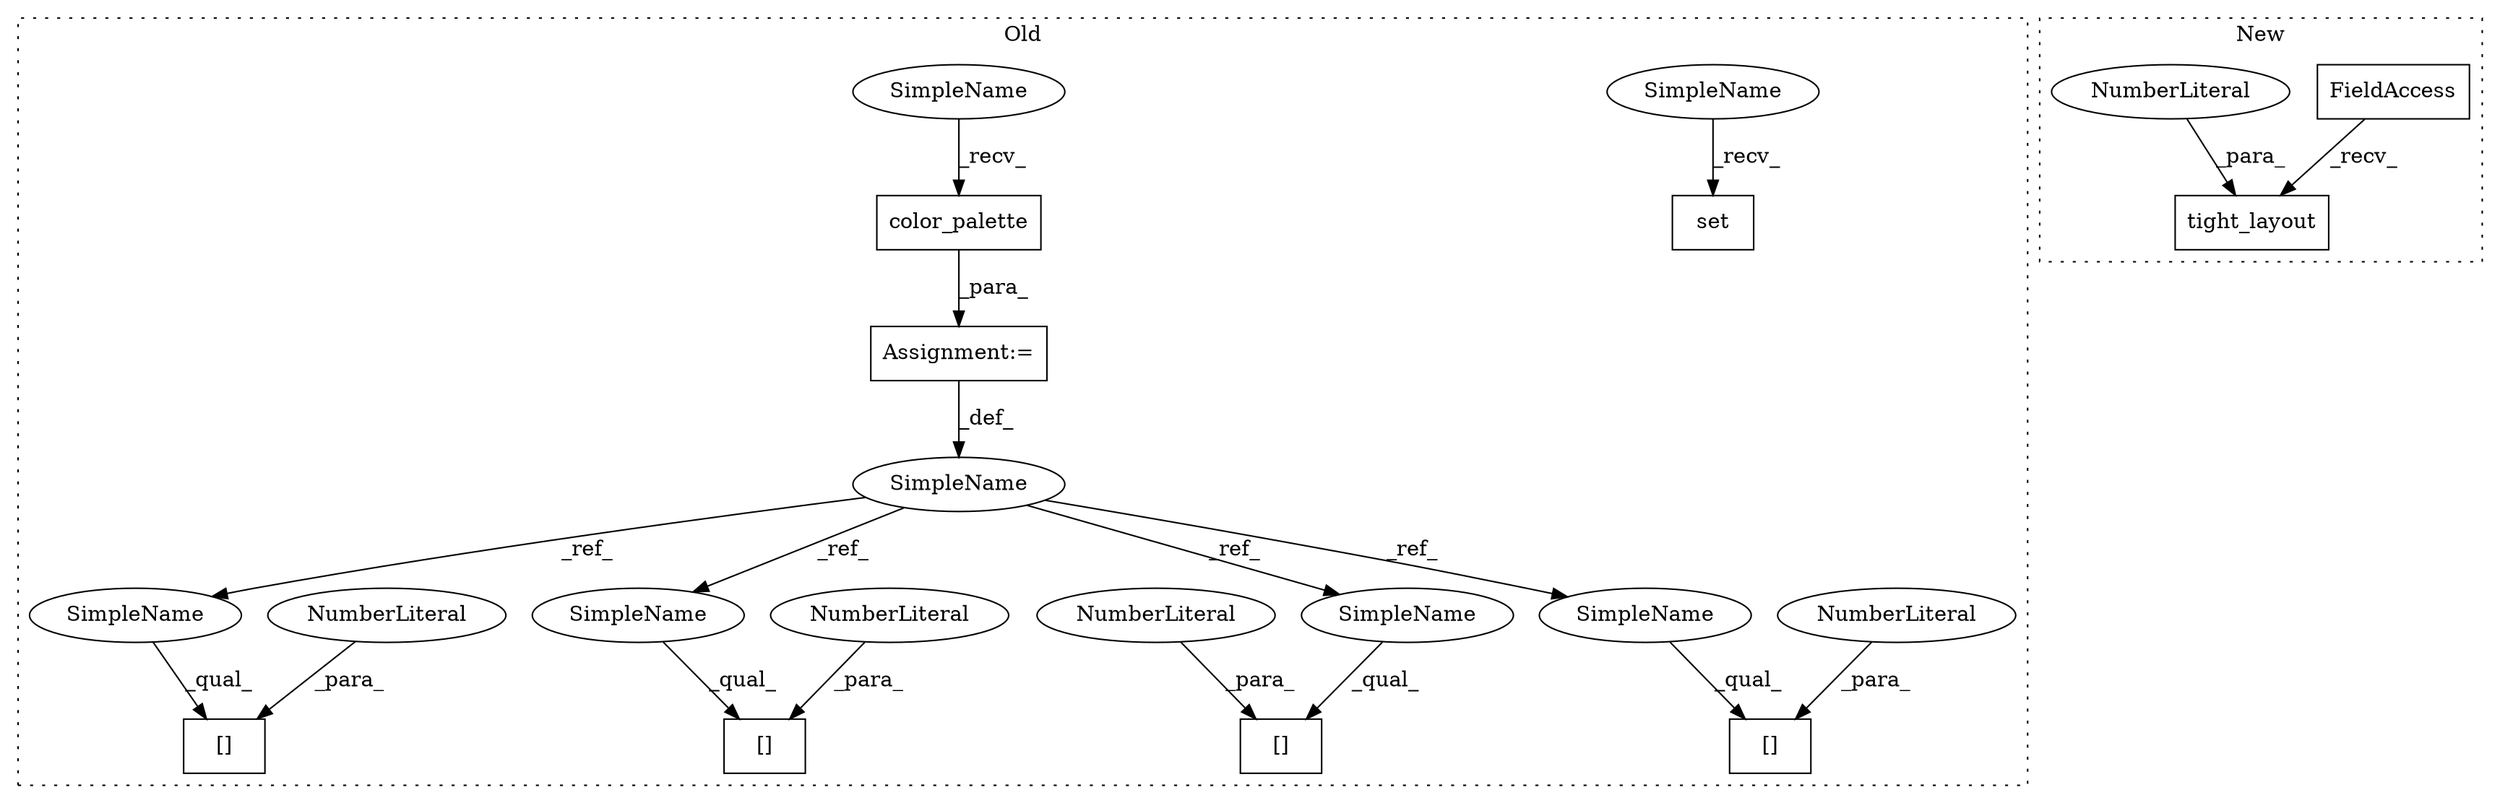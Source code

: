 digraph G {
subgraph cluster0 {
1 [label="[]" a="2" s="1013,1022" l="8,1" shape="box"];
4 [label="NumberLiteral" a="34" s="1021" l="1" shape="ellipse"];
5 [label="SimpleName" a="42" s="514" l="7" shape="ellipse"];
6 [label="[]" a="2" s="1147,1156" l="8,1" shape="box"];
7 [label="NumberLiteral" a="34" s="1155" l="1" shape="ellipse"];
8 [label="[]" a="2" s="1506,1515" l="8,1" shape="box"];
9 [label="NumberLiteral" a="34" s="1514" l="1" shape="ellipse"];
10 [label="Assignment:=" a="7" s="521" l="1" shape="box"];
11 [label="color_palette" a="32" s="530" l="15" shape="box"];
12 [label="set" a="32" s="475" l="5" shape="box"];
14 [label="[]" a="2" s="1344,1353" l="8,1" shape="box"];
15 [label="NumberLiteral" a="34" s="1352" l="1" shape="ellipse"];
16 [label="SimpleName" a="42" s="1506" l="7" shape="ellipse"];
17 [label="SimpleName" a="42" s="1147" l="7" shape="ellipse"];
18 [label="SimpleName" a="42" s="1013" l="7" shape="ellipse"];
19 [label="SimpleName" a="42" s="1344" l="7" shape="ellipse"];
20 [label="SimpleName" a="42" s="467" l="7" shape="ellipse"];
21 [label="SimpleName" a="42" s="522" l="7" shape="ellipse"];
label = "Old";
style="dotted";
}
subgraph cluster1 {
2 [label="tight_layout" a="32" s="1940,1954" l="13,1" shape="box"];
3 [label="FieldAccess" a="22" s="1922" l="10" shape="box"];
13 [label="NumberLiteral" a="34" s="1953" l="1" shape="ellipse"];
label = "New";
style="dotted";
}
3 -> 2 [label="_recv_"];
4 -> 1 [label="_para_"];
5 -> 19 [label="_ref_"];
5 -> 16 [label="_ref_"];
5 -> 18 [label="_ref_"];
5 -> 17 [label="_ref_"];
7 -> 6 [label="_para_"];
9 -> 8 [label="_para_"];
10 -> 5 [label="_def_"];
11 -> 10 [label="_para_"];
13 -> 2 [label="_para_"];
15 -> 14 [label="_para_"];
16 -> 8 [label="_qual_"];
17 -> 6 [label="_qual_"];
18 -> 1 [label="_qual_"];
19 -> 14 [label="_qual_"];
20 -> 12 [label="_recv_"];
21 -> 11 [label="_recv_"];
}